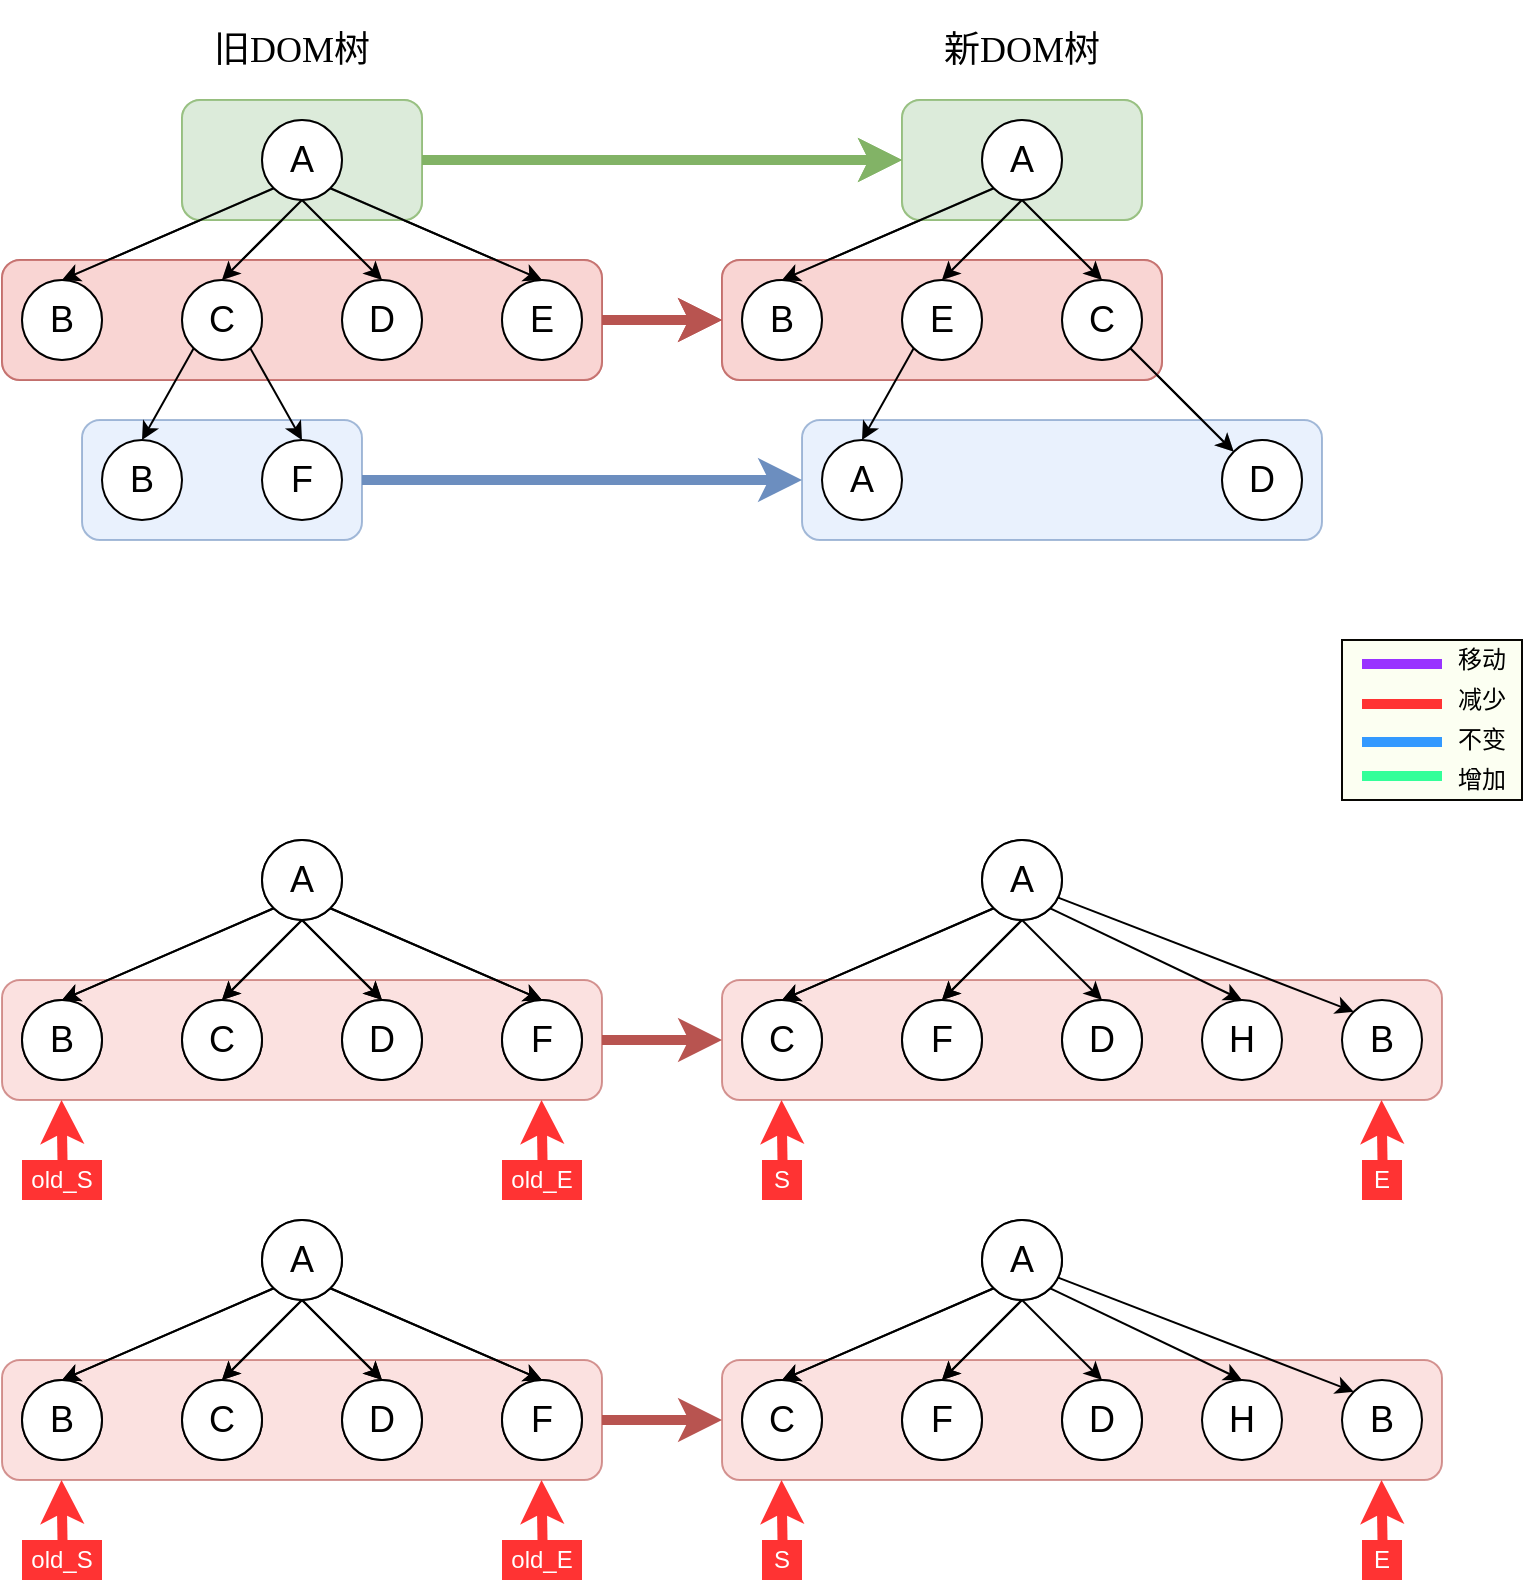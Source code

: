 <mxfile version="14.2.7" type="github">
  <diagram id="vv8O67tImIsYpwHOuYqv" name="Page-1">
    <mxGraphModel dx="1550" dy="836" grid="1" gridSize="10" guides="1" tooltips="1" connect="1" arrows="1" fold="1" page="1" pageScale="1" pageWidth="827" pageHeight="1169" math="0" shadow="0">
      <root>
        <mxCell id="0" />
        <mxCell id="1" parent="0" />
        <mxCell id="xLEmRWIhqkkdyBfKkRF5-9" style="edgeStyle=none;rounded=0;orthogonalLoop=1;jettySize=auto;html=1;exitX=1;exitY=0.5;exitDx=0;exitDy=0;entryX=0;entryY=0.5;entryDx=0;entryDy=0;fillColor=#dae8fc;strokeColor=#6c8ebf;strokeWidth=5;" edge="1" parent="1" source="xLEmRWIhqkkdyBfKkRF5-8" target="DXlCyL1Qz88-cnKDvmDq-8">
          <mxGeometry relative="1" as="geometry" />
        </mxCell>
        <mxCell id="xLEmRWIhqkkdyBfKkRF5-8" value="" style="rounded=1;whiteSpace=wrap;html=1;fillColor=#dae8fc;strokeColor=#6c8ebf;opacity=60;" vertex="1" parent="1">
          <mxGeometry x="80" y="250" width="140" height="60" as="geometry" />
        </mxCell>
        <mxCell id="DXlCyL1Qz88-cnKDvmDq-97" value="" style="rounded=1;whiteSpace=wrap;html=1;fillColor=#f8cecc;strokeColor=#b85450;opacity=60;" parent="1" vertex="1">
          <mxGeometry x="40" y="530" width="300" height="60" as="geometry" />
        </mxCell>
        <mxCell id="DXlCyL1Qz88-cnKDvmDq-98" value="" style="rounded=1;whiteSpace=wrap;html=1;fillColor=#f8cecc;strokeColor=#b85450;opacity=60;" parent="1" vertex="1">
          <mxGeometry x="400" y="530" width="360" height="60" as="geometry" />
        </mxCell>
        <mxCell id="DXlCyL1Qz88-cnKDvmDq-99" style="edgeStyle=orthogonalEdgeStyle;rounded=0;orthogonalLoop=1;jettySize=auto;html=1;exitX=1;exitY=0.5;exitDx=0;exitDy=0;entryX=0;entryY=0.5;entryDx=0;entryDy=0;strokeWidth=5;fillColor=#f8cecc;strokeColor=#b85450;" parent="1" edge="1">
          <mxGeometry relative="1" as="geometry">
            <mxPoint x="340" y="560" as="sourcePoint" />
            <mxPoint x="400" y="560" as="targetPoint" />
          </mxGeometry>
        </mxCell>
        <mxCell id="DXlCyL1Qz88-cnKDvmDq-34" value="" style="rounded=1;whiteSpace=wrap;html=1;fillColor=#f8cecc;strokeColor=#b85450;opacity=60;" parent="1" vertex="1">
          <mxGeometry x="400" y="170" width="220" height="60" as="geometry" />
        </mxCell>
        <mxCell id="DXlCyL1Qz88-cnKDvmDq-33" value="" style="rounded=1;whiteSpace=wrap;html=1;fillColor=#f8cecc;strokeColor=#b85450;opacity=60;" parent="1" vertex="1">
          <mxGeometry x="40" y="170" width="300" height="60" as="geometry" />
        </mxCell>
        <mxCell id="DXlCyL1Qz88-cnKDvmDq-30" value="" style="rounded=1;whiteSpace=wrap;html=1;fillColor=#d5e8d4;strokeColor=#82b366;opacity=60;" parent="1" vertex="1">
          <mxGeometry x="130" y="90" width="120" height="60" as="geometry" />
        </mxCell>
        <mxCell id="DXlCyL1Qz88-cnKDvmDq-31" value="" style="rounded=1;whiteSpace=wrap;html=1;fillColor=#d5e8d4;strokeColor=#82b366;opacity=60;" parent="1" vertex="1">
          <mxGeometry x="490" y="90" width="120" height="60" as="geometry" />
        </mxCell>
        <mxCell id="V1IsNGdMlHH5mV4LZ8SK-8" style="rounded=0;orthogonalLoop=1;jettySize=auto;html=1;exitX=0;exitY=1;exitDx=0;exitDy=0;entryX=0.5;entryY=0;entryDx=0;entryDy=0;" parent="1" source="V1IsNGdMlHH5mV4LZ8SK-2" target="V1IsNGdMlHH5mV4LZ8SK-4" edge="1">
          <mxGeometry relative="1" as="geometry" />
        </mxCell>
        <mxCell id="V1IsNGdMlHH5mV4LZ8SK-9" style="edgeStyle=none;rounded=0;orthogonalLoop=1;jettySize=auto;html=1;exitX=0.5;exitY=1;exitDx=0;exitDy=0;entryX=0.5;entryY=0;entryDx=0;entryDy=0;" parent="1" source="V1IsNGdMlHH5mV4LZ8SK-2" target="V1IsNGdMlHH5mV4LZ8SK-5" edge="1">
          <mxGeometry relative="1" as="geometry" />
        </mxCell>
        <mxCell id="V1IsNGdMlHH5mV4LZ8SK-10" style="edgeStyle=none;rounded=0;orthogonalLoop=1;jettySize=auto;html=1;exitX=0.5;exitY=1;exitDx=0;exitDy=0;entryX=0.5;entryY=0;entryDx=0;entryDy=0;" parent="1" source="V1IsNGdMlHH5mV4LZ8SK-2" target="V1IsNGdMlHH5mV4LZ8SK-6" edge="1">
          <mxGeometry relative="1" as="geometry" />
        </mxCell>
        <mxCell id="V1IsNGdMlHH5mV4LZ8SK-11" style="edgeStyle=none;rounded=0;orthogonalLoop=1;jettySize=auto;html=1;exitX=1;exitY=1;exitDx=0;exitDy=0;entryX=0.5;entryY=0;entryDx=0;entryDy=0;" parent="1" source="V1IsNGdMlHH5mV4LZ8SK-2" target="V1IsNGdMlHH5mV4LZ8SK-7" edge="1">
          <mxGeometry relative="1" as="geometry" />
        </mxCell>
        <mxCell id="V1IsNGdMlHH5mV4LZ8SK-2" value="&lt;font style=&quot;font-size: 18px&quot;&gt;A&lt;/font&gt;" style="ellipse;whiteSpace=wrap;html=1;aspect=fixed;" parent="1" vertex="1">
          <mxGeometry x="170" y="100" width="40" height="40" as="geometry" />
        </mxCell>
        <mxCell id="V1IsNGdMlHH5mV4LZ8SK-4" value="&lt;font style=&quot;font-size: 18px&quot;&gt;B&lt;/font&gt;" style="ellipse;whiteSpace=wrap;html=1;aspect=fixed;" parent="1" vertex="1">
          <mxGeometry x="50" y="180" width="40" height="40" as="geometry" />
        </mxCell>
        <mxCell id="V1IsNGdMlHH5mV4LZ8SK-5" value="&lt;font style=&quot;font-size: 18px&quot;&gt;C&lt;/font&gt;" style="ellipse;whiteSpace=wrap;html=1;aspect=fixed;" parent="1" vertex="1">
          <mxGeometry x="130" y="180" width="40" height="40" as="geometry" />
        </mxCell>
        <mxCell id="V1IsNGdMlHH5mV4LZ8SK-6" value="&lt;font style=&quot;font-size: 18px&quot;&gt;D&lt;/font&gt;" style="ellipse;whiteSpace=wrap;html=1;aspect=fixed;" parent="1" vertex="1">
          <mxGeometry x="210" y="180" width="40" height="40" as="geometry" />
        </mxCell>
        <mxCell id="V1IsNGdMlHH5mV4LZ8SK-7" value="&lt;font style=&quot;font-size: 18px&quot;&gt;E&lt;/font&gt;" style="ellipse;whiteSpace=wrap;html=1;aspect=fixed;" parent="1" vertex="1">
          <mxGeometry x="290" y="180" width="40" height="40" as="geometry" />
        </mxCell>
        <mxCell id="V1IsNGdMlHH5mV4LZ8SK-13" style="rounded=0;orthogonalLoop=1;jettySize=auto;html=1;exitX=0;exitY=1;exitDx=0;exitDy=0;entryX=0.5;entryY=0;entryDx=0;entryDy=0;" parent="1" source="V1IsNGdMlHH5mV4LZ8SK-17" target="V1IsNGdMlHH5mV4LZ8SK-18" edge="1">
          <mxGeometry relative="1" as="geometry" />
        </mxCell>
        <mxCell id="V1IsNGdMlHH5mV4LZ8SK-14" style="edgeStyle=none;rounded=0;orthogonalLoop=1;jettySize=auto;html=1;exitX=0.5;exitY=1;exitDx=0;exitDy=0;entryX=0.5;entryY=0;entryDx=0;entryDy=0;" parent="1" source="V1IsNGdMlHH5mV4LZ8SK-17" target="V1IsNGdMlHH5mV4LZ8SK-19" edge="1">
          <mxGeometry relative="1" as="geometry" />
        </mxCell>
        <mxCell id="V1IsNGdMlHH5mV4LZ8SK-15" style="edgeStyle=none;rounded=0;orthogonalLoop=1;jettySize=auto;html=1;exitX=0.5;exitY=1;exitDx=0;exitDy=0;entryX=0.5;entryY=0;entryDx=0;entryDy=0;" parent="1" source="V1IsNGdMlHH5mV4LZ8SK-17" target="V1IsNGdMlHH5mV4LZ8SK-20" edge="1">
          <mxGeometry relative="1" as="geometry" />
        </mxCell>
        <mxCell id="V1IsNGdMlHH5mV4LZ8SK-16" style="edgeStyle=none;rounded=0;orthogonalLoop=1;jettySize=auto;html=1;exitX=1;exitY=1;exitDx=0;exitDy=0;entryX=0;entryY=0;entryDx=0;entryDy=0;" parent="1" source="V1IsNGdMlHH5mV4LZ8SK-20" target="V1IsNGdMlHH5mV4LZ8SK-21" edge="1">
          <mxGeometry relative="1" as="geometry" />
        </mxCell>
        <mxCell id="V1IsNGdMlHH5mV4LZ8SK-17" value="&lt;font style=&quot;font-size: 18px&quot;&gt;A&lt;/font&gt;" style="ellipse;whiteSpace=wrap;html=1;aspect=fixed;" parent="1" vertex="1">
          <mxGeometry x="530" y="100" width="40" height="40" as="geometry" />
        </mxCell>
        <mxCell id="V1IsNGdMlHH5mV4LZ8SK-18" value="&lt;font style=&quot;font-size: 18px&quot;&gt;B&lt;/font&gt;" style="ellipse;whiteSpace=wrap;html=1;aspect=fixed;" parent="1" vertex="1">
          <mxGeometry x="410" y="180" width="40" height="40" as="geometry" />
        </mxCell>
        <mxCell id="V1IsNGdMlHH5mV4LZ8SK-19" value="&lt;font style=&quot;font-size: 18px&quot;&gt;E&lt;/font&gt;" style="ellipse;whiteSpace=wrap;html=1;aspect=fixed;" parent="1" vertex="1">
          <mxGeometry x="490" y="180" width="40" height="40" as="geometry" />
        </mxCell>
        <mxCell id="V1IsNGdMlHH5mV4LZ8SK-20" value="&lt;font style=&quot;font-size: 18px&quot;&gt;C&lt;/font&gt;" style="ellipse;whiteSpace=wrap;html=1;aspect=fixed;" parent="1" vertex="1">
          <mxGeometry x="570" y="180" width="40" height="40" as="geometry" />
        </mxCell>
        <mxCell id="V1IsNGdMlHH5mV4LZ8SK-21" value="&lt;font style=&quot;font-size: 18px&quot;&gt;D&lt;/font&gt;" style="ellipse;whiteSpace=wrap;html=1;aspect=fixed;" parent="1" vertex="1">
          <mxGeometry x="650" y="260" width="40" height="40" as="geometry" />
        </mxCell>
        <mxCell id="DXlCyL1Qz88-cnKDvmDq-4" style="edgeStyle=orthogonalEdgeStyle;rounded=0;orthogonalLoop=1;jettySize=auto;html=1;exitX=1;exitY=0.5;exitDx=0;exitDy=0;entryX=0;entryY=0.5;entryDx=0;entryDy=0;fillColor=#d5e8d4;strokeColor=#82b366;strokeWidth=5;" parent="1" source="DXlCyL1Qz88-cnKDvmDq-2" target="DXlCyL1Qz88-cnKDvmDq-3" edge="1">
          <mxGeometry relative="1" as="geometry" />
        </mxCell>
        <mxCell id="DXlCyL1Qz88-cnKDvmDq-2" value="" style="rounded=1;whiteSpace=wrap;html=1;fillColor=#d5e8d4;strokeColor=#82b366;opacity=60;" parent="1" vertex="1">
          <mxGeometry x="130" y="90" width="120" height="60" as="geometry" />
        </mxCell>
        <mxCell id="DXlCyL1Qz88-cnKDvmDq-3" value="" style="rounded=1;whiteSpace=wrap;html=1;fillColor=#d5e8d4;strokeColor=#82b366;opacity=60;" parent="1" vertex="1">
          <mxGeometry x="490" y="90" width="120" height="60" as="geometry" />
        </mxCell>
        <mxCell id="DXlCyL1Qz88-cnKDvmDq-7" style="edgeStyle=orthogonalEdgeStyle;rounded=0;orthogonalLoop=1;jettySize=auto;html=1;exitX=1;exitY=0.5;exitDx=0;exitDy=0;entryX=0;entryY=0.5;entryDx=0;entryDy=0;strokeWidth=5;fillColor=#f8cecc;strokeColor=#b85450;" parent="1" source="DXlCyL1Qz88-cnKDvmDq-5" target="DXlCyL1Qz88-cnKDvmDq-6" edge="1">
          <mxGeometry relative="1" as="geometry" />
        </mxCell>
        <mxCell id="DXlCyL1Qz88-cnKDvmDq-5" value="" style="rounded=1;whiteSpace=wrap;html=1;fillColor=#f8cecc;strokeColor=#b85450;opacity=60;" parent="1" vertex="1">
          <mxGeometry x="40" y="170" width="300" height="60" as="geometry" />
        </mxCell>
        <mxCell id="DXlCyL1Qz88-cnKDvmDq-6" value="" style="rounded=1;whiteSpace=wrap;html=1;fillColor=#f8cecc;strokeColor=#b85450;opacity=60;" parent="1" vertex="1">
          <mxGeometry x="400" y="170" width="220" height="60" as="geometry" />
        </mxCell>
        <mxCell id="DXlCyL1Qz88-cnKDvmDq-8" value="" style="rounded=1;whiteSpace=wrap;html=1;fillColor=#dae8fc;strokeColor=#6c8ebf;opacity=60;" parent="1" vertex="1">
          <mxGeometry x="440" y="250" width="260" height="60" as="geometry" />
        </mxCell>
        <mxCell id="DXlCyL1Qz88-cnKDvmDq-11" style="rounded=0;orthogonalLoop=1;jettySize=auto;html=1;exitX=0;exitY=1;exitDx=0;exitDy=0;entryX=0.5;entryY=0;entryDx=0;entryDy=0;" parent="1" source="DXlCyL1Qz88-cnKDvmDq-15" target="DXlCyL1Qz88-cnKDvmDq-16" edge="1">
          <mxGeometry relative="1" as="geometry" />
        </mxCell>
        <mxCell id="DXlCyL1Qz88-cnKDvmDq-12" style="edgeStyle=none;rounded=0;orthogonalLoop=1;jettySize=auto;html=1;exitX=0.5;exitY=1;exitDx=0;exitDy=0;entryX=0.5;entryY=0;entryDx=0;entryDy=0;" parent="1" source="DXlCyL1Qz88-cnKDvmDq-15" target="DXlCyL1Qz88-cnKDvmDq-17" edge="1">
          <mxGeometry relative="1" as="geometry" />
        </mxCell>
        <mxCell id="DXlCyL1Qz88-cnKDvmDq-13" style="edgeStyle=none;rounded=0;orthogonalLoop=1;jettySize=auto;html=1;exitX=0.5;exitY=1;exitDx=0;exitDy=0;entryX=0.5;entryY=0;entryDx=0;entryDy=0;" parent="1" source="DXlCyL1Qz88-cnKDvmDq-15" target="DXlCyL1Qz88-cnKDvmDq-18" edge="1">
          <mxGeometry relative="1" as="geometry" />
        </mxCell>
        <mxCell id="DXlCyL1Qz88-cnKDvmDq-14" style="edgeStyle=none;rounded=0;orthogonalLoop=1;jettySize=auto;html=1;exitX=1;exitY=1;exitDx=0;exitDy=0;entryX=0.5;entryY=0;entryDx=0;entryDy=0;" parent="1" source="DXlCyL1Qz88-cnKDvmDq-15" target="DXlCyL1Qz88-cnKDvmDq-19" edge="1">
          <mxGeometry relative="1" as="geometry" />
        </mxCell>
        <mxCell id="DXlCyL1Qz88-cnKDvmDq-15" value="&lt;font style=&quot;font-size: 18px&quot;&gt;A&lt;/font&gt;" style="ellipse;whiteSpace=wrap;html=1;aspect=fixed;" parent="1" vertex="1">
          <mxGeometry x="170" y="100" width="40" height="40" as="geometry" />
        </mxCell>
        <mxCell id="DXlCyL1Qz88-cnKDvmDq-16" value="&lt;font style=&quot;font-size: 18px&quot;&gt;B&lt;/font&gt;" style="ellipse;whiteSpace=wrap;html=1;aspect=fixed;" parent="1" vertex="1">
          <mxGeometry x="50" y="180" width="40" height="40" as="geometry" />
        </mxCell>
        <mxCell id="xLEmRWIhqkkdyBfKkRF5-3" style="rounded=0;orthogonalLoop=1;jettySize=auto;html=1;exitX=0;exitY=1;exitDx=0;exitDy=0;entryX=0.5;entryY=0;entryDx=0;entryDy=0;" edge="1" parent="1" source="DXlCyL1Qz88-cnKDvmDq-17" target="xLEmRWIhqkkdyBfKkRF5-2">
          <mxGeometry relative="1" as="geometry" />
        </mxCell>
        <mxCell id="xLEmRWIhqkkdyBfKkRF5-5" style="edgeStyle=none;rounded=0;orthogonalLoop=1;jettySize=auto;html=1;exitX=1;exitY=1;exitDx=0;exitDy=0;entryX=0.5;entryY=0;entryDx=0;entryDy=0;" edge="1" parent="1" source="DXlCyL1Qz88-cnKDvmDq-17" target="xLEmRWIhqkkdyBfKkRF5-4">
          <mxGeometry relative="1" as="geometry" />
        </mxCell>
        <mxCell id="DXlCyL1Qz88-cnKDvmDq-17" value="&lt;font style=&quot;font-size: 18px&quot;&gt;C&lt;/font&gt;" style="ellipse;whiteSpace=wrap;html=1;aspect=fixed;" parent="1" vertex="1">
          <mxGeometry x="130" y="180" width="40" height="40" as="geometry" />
        </mxCell>
        <mxCell id="DXlCyL1Qz88-cnKDvmDq-18" value="&lt;font style=&quot;font-size: 18px&quot;&gt;D&lt;/font&gt;" style="ellipse;whiteSpace=wrap;html=1;aspect=fixed;" parent="1" vertex="1">
          <mxGeometry x="210" y="180" width="40" height="40" as="geometry" />
        </mxCell>
        <mxCell id="DXlCyL1Qz88-cnKDvmDq-19" value="&lt;font style=&quot;font-size: 18px&quot;&gt;E&lt;/font&gt;" style="ellipse;whiteSpace=wrap;html=1;aspect=fixed;" parent="1" vertex="1">
          <mxGeometry x="290" y="180" width="40" height="40" as="geometry" />
        </mxCell>
        <mxCell id="DXlCyL1Qz88-cnKDvmDq-20" style="rounded=0;orthogonalLoop=1;jettySize=auto;html=1;exitX=0;exitY=1;exitDx=0;exitDy=0;entryX=0.5;entryY=0;entryDx=0;entryDy=0;" parent="1" source="DXlCyL1Qz88-cnKDvmDq-24" target="DXlCyL1Qz88-cnKDvmDq-25" edge="1">
          <mxGeometry relative="1" as="geometry" />
        </mxCell>
        <mxCell id="DXlCyL1Qz88-cnKDvmDq-21" style="edgeStyle=none;rounded=0;orthogonalLoop=1;jettySize=auto;html=1;exitX=0.5;exitY=1;exitDx=0;exitDy=0;entryX=0.5;entryY=0;entryDx=0;entryDy=0;" parent="1" source="DXlCyL1Qz88-cnKDvmDq-24" target="DXlCyL1Qz88-cnKDvmDq-26" edge="1">
          <mxGeometry relative="1" as="geometry" />
        </mxCell>
        <mxCell id="DXlCyL1Qz88-cnKDvmDq-22" style="edgeStyle=none;rounded=0;orthogonalLoop=1;jettySize=auto;html=1;exitX=0.5;exitY=1;exitDx=0;exitDy=0;entryX=0.5;entryY=0;entryDx=0;entryDy=0;" parent="1" source="DXlCyL1Qz88-cnKDvmDq-24" target="DXlCyL1Qz88-cnKDvmDq-27" edge="1">
          <mxGeometry relative="1" as="geometry" />
        </mxCell>
        <mxCell id="DXlCyL1Qz88-cnKDvmDq-23" style="edgeStyle=none;rounded=0;orthogonalLoop=1;jettySize=auto;html=1;exitX=1;exitY=1;exitDx=0;exitDy=0;entryX=0;entryY=0;entryDx=0;entryDy=0;" parent="1" source="DXlCyL1Qz88-cnKDvmDq-27" target="DXlCyL1Qz88-cnKDvmDq-28" edge="1">
          <mxGeometry relative="1" as="geometry" />
        </mxCell>
        <mxCell id="DXlCyL1Qz88-cnKDvmDq-24" value="&lt;font style=&quot;font-size: 18px&quot;&gt;A&lt;/font&gt;" style="ellipse;whiteSpace=wrap;html=1;aspect=fixed;" parent="1" vertex="1">
          <mxGeometry x="530" y="100" width="40" height="40" as="geometry" />
        </mxCell>
        <mxCell id="DXlCyL1Qz88-cnKDvmDq-25" value="&lt;font style=&quot;font-size: 18px&quot;&gt;B&lt;/font&gt;" style="ellipse;whiteSpace=wrap;html=1;aspect=fixed;" parent="1" vertex="1">
          <mxGeometry x="410" y="180" width="40" height="40" as="geometry" />
        </mxCell>
        <mxCell id="xLEmRWIhqkkdyBfKkRF5-6" style="edgeStyle=none;rounded=0;orthogonalLoop=1;jettySize=auto;html=1;exitX=0;exitY=1;exitDx=0;exitDy=0;entryX=0.5;entryY=0;entryDx=0;entryDy=0;" edge="1" parent="1" source="DXlCyL1Qz88-cnKDvmDq-26" target="xLEmRWIhqkkdyBfKkRF5-7">
          <mxGeometry relative="1" as="geometry">
            <mxPoint x="480" y="270" as="targetPoint" />
          </mxGeometry>
        </mxCell>
        <mxCell id="DXlCyL1Qz88-cnKDvmDq-26" value="&lt;font style=&quot;font-size: 18px&quot;&gt;E&lt;/font&gt;" style="ellipse;whiteSpace=wrap;html=1;aspect=fixed;" parent="1" vertex="1">
          <mxGeometry x="490" y="180" width="40" height="40" as="geometry" />
        </mxCell>
        <mxCell id="DXlCyL1Qz88-cnKDvmDq-27" value="&lt;font style=&quot;font-size: 18px&quot;&gt;C&lt;/font&gt;" style="ellipse;whiteSpace=wrap;html=1;aspect=fixed;" parent="1" vertex="1">
          <mxGeometry x="570" y="180" width="40" height="40" as="geometry" />
        </mxCell>
        <mxCell id="DXlCyL1Qz88-cnKDvmDq-28" value="&lt;font style=&quot;font-size: 18px&quot;&gt;D&lt;/font&gt;" style="ellipse;whiteSpace=wrap;html=1;aspect=fixed;" parent="1" vertex="1">
          <mxGeometry x="650" y="260" width="40" height="40" as="geometry" />
        </mxCell>
        <mxCell id="DXlCyL1Qz88-cnKDvmDq-29" style="edgeStyle=orthogonalEdgeStyle;rounded=0;orthogonalLoop=1;jettySize=auto;html=1;exitX=1;exitY=0.5;exitDx=0;exitDy=0;entryX=0;entryY=0.5;entryDx=0;entryDy=0;fillColor=#d5e8d4;strokeColor=#82b366;strokeWidth=5;" parent="1" source="DXlCyL1Qz88-cnKDvmDq-30" target="DXlCyL1Qz88-cnKDvmDq-31" edge="1">
          <mxGeometry relative="1" as="geometry" />
        </mxCell>
        <mxCell id="DXlCyL1Qz88-cnKDvmDq-32" style="edgeStyle=orthogonalEdgeStyle;rounded=0;orthogonalLoop=1;jettySize=auto;html=1;exitX=1;exitY=0.5;exitDx=0;exitDy=0;entryX=0;entryY=0.5;entryDx=0;entryDy=0;strokeWidth=5;fillColor=#f8cecc;strokeColor=#b85450;" parent="1" source="DXlCyL1Qz88-cnKDvmDq-33" target="DXlCyL1Qz88-cnKDvmDq-34" edge="1">
          <mxGeometry relative="1" as="geometry" />
        </mxCell>
        <mxCell id="DXlCyL1Qz88-cnKDvmDq-37" value="&lt;font face=&quot;Times New Roman&quot; style=&quot;font-size: 18px&quot;&gt;新DOM树&lt;/font&gt;" style="text;html=1;strokeColor=none;fillColor=none;align=center;verticalAlign=middle;whiteSpace=wrap;rounded=0;" parent="1" vertex="1">
          <mxGeometry x="495" y="40" width="110" height="50" as="geometry" />
        </mxCell>
        <mxCell id="DXlCyL1Qz88-cnKDvmDq-38" value="&lt;font face=&quot;Times New Roman&quot; style=&quot;font-size: 18px&quot;&gt;旧DOM树&lt;/font&gt;" style="text;html=1;strokeColor=none;fillColor=none;align=center;verticalAlign=middle;whiteSpace=wrap;rounded=0;" parent="1" vertex="1">
          <mxGeometry x="130" y="40" width="110" height="50" as="geometry" />
        </mxCell>
        <mxCell id="DXlCyL1Qz88-cnKDvmDq-39" style="rounded=0;orthogonalLoop=1;jettySize=auto;html=1;exitX=0;exitY=1;exitDx=0;exitDy=0;entryX=0.5;entryY=0;entryDx=0;entryDy=0;" parent="1" source="DXlCyL1Qz88-cnKDvmDq-43" target="DXlCyL1Qz88-cnKDvmDq-44" edge="1">
          <mxGeometry relative="1" as="geometry" />
        </mxCell>
        <mxCell id="DXlCyL1Qz88-cnKDvmDq-40" style="edgeStyle=none;rounded=0;orthogonalLoop=1;jettySize=auto;html=1;exitX=0.5;exitY=1;exitDx=0;exitDy=0;entryX=0.5;entryY=0;entryDx=0;entryDy=0;" parent="1" source="DXlCyL1Qz88-cnKDvmDq-43" target="DXlCyL1Qz88-cnKDvmDq-45" edge="1">
          <mxGeometry relative="1" as="geometry" />
        </mxCell>
        <mxCell id="DXlCyL1Qz88-cnKDvmDq-41" style="edgeStyle=none;rounded=0;orthogonalLoop=1;jettySize=auto;html=1;exitX=0.5;exitY=1;exitDx=0;exitDy=0;entryX=0.5;entryY=0;entryDx=0;entryDy=0;" parent="1" source="DXlCyL1Qz88-cnKDvmDq-43" target="DXlCyL1Qz88-cnKDvmDq-46" edge="1">
          <mxGeometry relative="1" as="geometry" />
        </mxCell>
        <mxCell id="DXlCyL1Qz88-cnKDvmDq-42" style="edgeStyle=none;rounded=0;orthogonalLoop=1;jettySize=auto;html=1;exitX=1;exitY=1;exitDx=0;exitDy=0;entryX=0.5;entryY=0;entryDx=0;entryDy=0;" parent="1" source="DXlCyL1Qz88-cnKDvmDq-43" target="DXlCyL1Qz88-cnKDvmDq-47" edge="1">
          <mxGeometry relative="1" as="geometry" />
        </mxCell>
        <mxCell id="DXlCyL1Qz88-cnKDvmDq-43" value="&lt;font style=&quot;font-size: 18px&quot;&gt;A&lt;/font&gt;" style="ellipse;whiteSpace=wrap;html=1;aspect=fixed;" parent="1" vertex="1">
          <mxGeometry x="170" y="460" width="40" height="40" as="geometry" />
        </mxCell>
        <mxCell id="DXlCyL1Qz88-cnKDvmDq-44" value="&lt;font style=&quot;font-size: 18px&quot;&gt;B&lt;/font&gt;" style="ellipse;whiteSpace=wrap;html=1;aspect=fixed;" parent="1" vertex="1">
          <mxGeometry x="50" y="540" width="40" height="40" as="geometry" />
        </mxCell>
        <mxCell id="DXlCyL1Qz88-cnKDvmDq-45" value="&lt;font style=&quot;font-size: 18px&quot;&gt;C&lt;/font&gt;" style="ellipse;whiteSpace=wrap;html=1;aspect=fixed;" parent="1" vertex="1">
          <mxGeometry x="130" y="540" width="40" height="40" as="geometry" />
        </mxCell>
        <mxCell id="DXlCyL1Qz88-cnKDvmDq-46" value="&lt;font style=&quot;font-size: 18px&quot;&gt;D&lt;/font&gt;" style="ellipse;whiteSpace=wrap;html=1;aspect=fixed;" parent="1" vertex="1">
          <mxGeometry x="210" y="540" width="40" height="40" as="geometry" />
        </mxCell>
        <mxCell id="DXlCyL1Qz88-cnKDvmDq-47" value="&lt;font style=&quot;font-size: 18px&quot;&gt;E&lt;/font&gt;" style="ellipse;whiteSpace=wrap;html=1;aspect=fixed;" parent="1" vertex="1">
          <mxGeometry x="290" y="540" width="40" height="40" as="geometry" />
        </mxCell>
        <mxCell id="DXlCyL1Qz88-cnKDvmDq-48" style="rounded=0;orthogonalLoop=1;jettySize=auto;html=1;exitX=0;exitY=1;exitDx=0;exitDy=0;entryX=0.5;entryY=0;entryDx=0;entryDy=0;" parent="1" source="DXlCyL1Qz88-cnKDvmDq-52" target="DXlCyL1Qz88-cnKDvmDq-53" edge="1">
          <mxGeometry relative="1" as="geometry" />
        </mxCell>
        <mxCell id="DXlCyL1Qz88-cnKDvmDq-49" style="edgeStyle=none;rounded=0;orthogonalLoop=1;jettySize=auto;html=1;exitX=0.5;exitY=1;exitDx=0;exitDy=0;entryX=0.5;entryY=0;entryDx=0;entryDy=0;" parent="1" source="DXlCyL1Qz88-cnKDvmDq-52" target="DXlCyL1Qz88-cnKDvmDq-54" edge="1">
          <mxGeometry relative="1" as="geometry" />
        </mxCell>
        <mxCell id="DXlCyL1Qz88-cnKDvmDq-50" style="edgeStyle=none;rounded=0;orthogonalLoop=1;jettySize=auto;html=1;exitX=0.5;exitY=1;exitDx=0;exitDy=0;entryX=0.5;entryY=0;entryDx=0;entryDy=0;" parent="1" source="DXlCyL1Qz88-cnKDvmDq-52" target="DXlCyL1Qz88-cnKDvmDq-55" edge="1">
          <mxGeometry relative="1" as="geometry" />
        </mxCell>
        <mxCell id="DXlCyL1Qz88-cnKDvmDq-52" value="&lt;font style=&quot;font-size: 18px&quot;&gt;A&lt;/font&gt;" style="ellipse;whiteSpace=wrap;html=1;aspect=fixed;" parent="1" vertex="1">
          <mxGeometry x="530" y="460" width="40" height="40" as="geometry" />
        </mxCell>
        <mxCell id="DXlCyL1Qz88-cnKDvmDq-53" value="&lt;font style=&quot;font-size: 18px&quot;&gt;B&lt;/font&gt;" style="ellipse;whiteSpace=wrap;html=1;aspect=fixed;" parent="1" vertex="1">
          <mxGeometry x="410" y="540" width="40" height="40" as="geometry" />
        </mxCell>
        <mxCell id="DXlCyL1Qz88-cnKDvmDq-54" value="&lt;font style=&quot;font-size: 18px&quot;&gt;E&lt;/font&gt;" style="ellipse;whiteSpace=wrap;html=1;aspect=fixed;" parent="1" vertex="1">
          <mxGeometry x="490" y="540" width="40" height="40" as="geometry" />
        </mxCell>
        <mxCell id="DXlCyL1Qz88-cnKDvmDq-55" value="&lt;font style=&quot;font-size: 18px&quot;&gt;C&lt;/font&gt;" style="ellipse;whiteSpace=wrap;html=1;aspect=fixed;" parent="1" vertex="1">
          <mxGeometry x="570" y="540" width="40" height="40" as="geometry" />
        </mxCell>
        <mxCell id="DXlCyL1Qz88-cnKDvmDq-65" style="rounded=0;orthogonalLoop=1;jettySize=auto;html=1;exitX=0;exitY=1;exitDx=0;exitDy=0;entryX=0.5;entryY=0;entryDx=0;entryDy=0;" parent="1" source="DXlCyL1Qz88-cnKDvmDq-69" target="DXlCyL1Qz88-cnKDvmDq-70" edge="1">
          <mxGeometry relative="1" as="geometry" />
        </mxCell>
        <mxCell id="DXlCyL1Qz88-cnKDvmDq-66" style="edgeStyle=none;rounded=0;orthogonalLoop=1;jettySize=auto;html=1;exitX=0.5;exitY=1;exitDx=0;exitDy=0;entryX=0.5;entryY=0;entryDx=0;entryDy=0;" parent="1" source="DXlCyL1Qz88-cnKDvmDq-69" target="DXlCyL1Qz88-cnKDvmDq-71" edge="1">
          <mxGeometry relative="1" as="geometry" />
        </mxCell>
        <mxCell id="DXlCyL1Qz88-cnKDvmDq-67" style="edgeStyle=none;rounded=0;orthogonalLoop=1;jettySize=auto;html=1;exitX=0.5;exitY=1;exitDx=0;exitDy=0;entryX=0.5;entryY=0;entryDx=0;entryDy=0;" parent="1" source="DXlCyL1Qz88-cnKDvmDq-69" target="DXlCyL1Qz88-cnKDvmDq-72" edge="1">
          <mxGeometry relative="1" as="geometry" />
        </mxCell>
        <mxCell id="DXlCyL1Qz88-cnKDvmDq-68" style="edgeStyle=none;rounded=0;orthogonalLoop=1;jettySize=auto;html=1;exitX=1;exitY=1;exitDx=0;exitDy=0;entryX=0.5;entryY=0;entryDx=0;entryDy=0;" parent="1" source="DXlCyL1Qz88-cnKDvmDq-69" target="DXlCyL1Qz88-cnKDvmDq-73" edge="1">
          <mxGeometry relative="1" as="geometry" />
        </mxCell>
        <mxCell id="DXlCyL1Qz88-cnKDvmDq-69" value="&lt;font style=&quot;font-size: 18px&quot;&gt;A&lt;/font&gt;" style="ellipse;whiteSpace=wrap;html=1;aspect=fixed;" parent="1" vertex="1">
          <mxGeometry x="170" y="460" width="40" height="40" as="geometry" />
        </mxCell>
        <mxCell id="DXlCyL1Qz88-cnKDvmDq-70" value="&lt;font style=&quot;font-size: 18px&quot;&gt;B&lt;/font&gt;" style="ellipse;whiteSpace=wrap;html=1;aspect=fixed;" parent="1" vertex="1">
          <mxGeometry x="50" y="540" width="40" height="40" as="geometry" />
        </mxCell>
        <mxCell id="DXlCyL1Qz88-cnKDvmDq-71" value="&lt;font style=&quot;font-size: 18px&quot;&gt;C&lt;/font&gt;" style="ellipse;whiteSpace=wrap;html=1;aspect=fixed;" parent="1" vertex="1">
          <mxGeometry x="130" y="540" width="40" height="40" as="geometry" />
        </mxCell>
        <mxCell id="DXlCyL1Qz88-cnKDvmDq-72" value="&lt;font style=&quot;font-size: 18px&quot;&gt;D&lt;/font&gt;" style="ellipse;whiteSpace=wrap;html=1;aspect=fixed;" parent="1" vertex="1">
          <mxGeometry x="210" y="540" width="40" height="40" as="geometry" />
        </mxCell>
        <mxCell id="DXlCyL1Qz88-cnKDvmDq-73" value="&lt;font style=&quot;font-size: 18px&quot;&gt;F&lt;/font&gt;" style="ellipse;whiteSpace=wrap;html=1;aspect=fixed;" parent="1" vertex="1">
          <mxGeometry x="290" y="540" width="40" height="40" as="geometry" />
        </mxCell>
        <mxCell id="DXlCyL1Qz88-cnKDvmDq-74" style="rounded=0;orthogonalLoop=1;jettySize=auto;html=1;exitX=0;exitY=1;exitDx=0;exitDy=0;entryX=0.5;entryY=0;entryDx=0;entryDy=0;" parent="1" source="DXlCyL1Qz88-cnKDvmDq-78" target="DXlCyL1Qz88-cnKDvmDq-79" edge="1">
          <mxGeometry relative="1" as="geometry" />
        </mxCell>
        <mxCell id="DXlCyL1Qz88-cnKDvmDq-75" style="edgeStyle=none;rounded=0;orthogonalLoop=1;jettySize=auto;html=1;exitX=0.5;exitY=1;exitDx=0;exitDy=0;entryX=0.5;entryY=0;entryDx=0;entryDy=0;" parent="1" source="DXlCyL1Qz88-cnKDvmDq-78" target="DXlCyL1Qz88-cnKDvmDq-80" edge="1">
          <mxGeometry relative="1" as="geometry" />
        </mxCell>
        <mxCell id="xLEmRWIhqkkdyBfKkRF5-12" style="edgeStyle=none;rounded=0;orthogonalLoop=1;jettySize=auto;html=1;exitX=1;exitY=1;exitDx=0;exitDy=0;entryX=0.5;entryY=0;entryDx=0;entryDy=0;strokeWidth=1;" edge="1" parent="1" source="DXlCyL1Qz88-cnKDvmDq-78" target="xLEmRWIhqkkdyBfKkRF5-10">
          <mxGeometry relative="1" as="geometry" />
        </mxCell>
        <mxCell id="xLEmRWIhqkkdyBfKkRF5-13" style="edgeStyle=none;rounded=0;orthogonalLoop=1;jettySize=auto;html=1;entryX=0;entryY=0;entryDx=0;entryDy=0;strokeWidth=1;exitX=0.936;exitY=0.714;exitDx=0;exitDy=0;exitPerimeter=0;" edge="1" parent="1" source="DXlCyL1Qz88-cnKDvmDq-78" target="xLEmRWIhqkkdyBfKkRF5-11">
          <mxGeometry relative="1" as="geometry">
            <mxPoint x="570" y="490" as="sourcePoint" />
          </mxGeometry>
        </mxCell>
        <mxCell id="DXlCyL1Qz88-cnKDvmDq-78" value="&lt;font style=&quot;font-size: 18px&quot;&gt;A&lt;/font&gt;" style="ellipse;whiteSpace=wrap;html=1;aspect=fixed;" parent="1" vertex="1">
          <mxGeometry x="530" y="460" width="40" height="40" as="geometry" />
        </mxCell>
        <mxCell id="DXlCyL1Qz88-cnKDvmDq-79" value="&lt;font style=&quot;font-size: 18px&quot;&gt;C&lt;/font&gt;" style="ellipse;whiteSpace=wrap;html=1;aspect=fixed;" parent="1" vertex="1">
          <mxGeometry x="410" y="540" width="40" height="40" as="geometry" />
        </mxCell>
        <mxCell id="DXlCyL1Qz88-cnKDvmDq-80" value="&lt;font style=&quot;font-size: 18px&quot;&gt;F&lt;/font&gt;" style="ellipse;whiteSpace=wrap;html=1;aspect=fixed;" parent="1" vertex="1">
          <mxGeometry x="490" y="540" width="40" height="40" as="geometry" />
        </mxCell>
        <mxCell id="DXlCyL1Qz88-cnKDvmDq-81" value="&lt;font style=&quot;font-size: 18px&quot;&gt;D&lt;/font&gt;" style="ellipse;whiteSpace=wrap;html=1;aspect=fixed;" parent="1" vertex="1">
          <mxGeometry x="570" y="540" width="40" height="40" as="geometry" />
        </mxCell>
        <mxCell id="DXlCyL1Qz88-cnKDvmDq-314" value="" style="rounded=0;whiteSpace=wrap;html=1;strokeColor=#080703;fillColor=#FCFFF2;" parent="1" vertex="1">
          <mxGeometry x="710" y="360" width="90" height="80" as="geometry" />
        </mxCell>
        <mxCell id="DXlCyL1Qz88-cnKDvmDq-315" value="" style="endArrow=none;html=1;strokeColor=#FF3333;strokeWidth=5;fillColor=#FF3333;" parent="1" edge="1">
          <mxGeometry width="50" height="50" relative="1" as="geometry">
            <mxPoint x="720" y="392" as="sourcePoint" />
            <mxPoint x="760" y="392" as="targetPoint" />
          </mxGeometry>
        </mxCell>
        <mxCell id="DXlCyL1Qz88-cnKDvmDq-316" value="" style="endArrow=none;html=1;strokeWidth=5;fillColor=#FF3333;strokeColor=#3399FF;" parent="1" edge="1">
          <mxGeometry width="50" height="50" relative="1" as="geometry">
            <mxPoint x="720" y="411" as="sourcePoint" />
            <mxPoint x="760" y="411" as="targetPoint" />
          </mxGeometry>
        </mxCell>
        <mxCell id="DXlCyL1Qz88-cnKDvmDq-317" value="" style="endArrow=none;html=1;strokeWidth=5;fillColor=#FF3333;strokeColor=#33FF99;" parent="1" edge="1">
          <mxGeometry width="50" height="50" relative="1" as="geometry">
            <mxPoint x="720" y="428" as="sourcePoint" />
            <mxPoint x="760" y="428" as="targetPoint" />
          </mxGeometry>
        </mxCell>
        <mxCell id="DXlCyL1Qz88-cnKDvmDq-318" value="减少" style="text;html=1;strokeColor=none;fillColor=none;align=center;verticalAlign=middle;whiteSpace=wrap;rounded=0;" parent="1" vertex="1">
          <mxGeometry x="760" y="380" width="40" height="20" as="geometry" />
        </mxCell>
        <mxCell id="DXlCyL1Qz88-cnKDvmDq-319" value="不变" style="text;html=1;strokeColor=none;fillColor=none;align=center;verticalAlign=middle;whiteSpace=wrap;rounded=0;" parent="1" vertex="1">
          <mxGeometry x="760" y="400" width="40" height="20" as="geometry" />
        </mxCell>
        <mxCell id="DXlCyL1Qz88-cnKDvmDq-320" value="增加" style="text;html=1;strokeColor=none;fillColor=none;align=center;verticalAlign=middle;whiteSpace=wrap;rounded=0;" parent="1" vertex="1">
          <mxGeometry x="760" y="420" width="40" height="20" as="geometry" />
        </mxCell>
        <mxCell id="DXlCyL1Qz88-cnKDvmDq-321" value="" style="endArrow=none;html=1;strokeWidth=5;fillColor=#FF3333;strokeColor=#9933FF;" parent="1" edge="1">
          <mxGeometry width="50" height="50" relative="1" as="geometry">
            <mxPoint x="720" y="372" as="sourcePoint" />
            <mxPoint x="760" y="372" as="targetPoint" />
          </mxGeometry>
        </mxCell>
        <mxCell id="DXlCyL1Qz88-cnKDvmDq-322" value="移动" style="text;html=1;strokeColor=none;fillColor=none;align=center;verticalAlign=middle;whiteSpace=wrap;rounded=0;" parent="1" vertex="1">
          <mxGeometry x="760" y="360" width="40" height="20" as="geometry" />
        </mxCell>
        <mxCell id="xLEmRWIhqkkdyBfKkRF5-2" value="&lt;font style=&quot;font-size: 18px&quot;&gt;B&lt;/font&gt;" style="ellipse;whiteSpace=wrap;html=1;aspect=fixed;" vertex="1" parent="1">
          <mxGeometry x="90" y="260" width="40" height="40" as="geometry" />
        </mxCell>
        <mxCell id="xLEmRWIhqkkdyBfKkRF5-4" value="&lt;font style=&quot;font-size: 18px&quot;&gt;F&lt;/font&gt;" style="ellipse;whiteSpace=wrap;html=1;aspect=fixed;" vertex="1" parent="1">
          <mxGeometry x="170" y="260" width="40" height="40" as="geometry" />
        </mxCell>
        <mxCell id="xLEmRWIhqkkdyBfKkRF5-7" value="&lt;font style=&quot;font-size: 18px&quot;&gt;A&lt;/font&gt;" style="ellipse;whiteSpace=wrap;html=1;aspect=fixed;" vertex="1" parent="1">
          <mxGeometry x="450" y="260" width="40" height="40" as="geometry" />
        </mxCell>
        <mxCell id="xLEmRWIhqkkdyBfKkRF5-10" value="&lt;font style=&quot;font-size: 18px&quot;&gt;H&lt;/font&gt;" style="ellipse;whiteSpace=wrap;html=1;aspect=fixed;" vertex="1" parent="1">
          <mxGeometry x="640" y="540" width="40" height="40" as="geometry" />
        </mxCell>
        <mxCell id="xLEmRWIhqkkdyBfKkRF5-11" value="&lt;font style=&quot;font-size: 18px&quot;&gt;B&lt;/font&gt;" style="ellipse;whiteSpace=wrap;html=1;aspect=fixed;" vertex="1" parent="1">
          <mxGeometry x="710" y="540" width="40" height="40" as="geometry" />
        </mxCell>
        <mxCell id="xLEmRWIhqkkdyBfKkRF5-14" value="" style="group" vertex="1" connectable="0" parent="1">
          <mxGeometry x="50" y="590" width="40" height="50" as="geometry" />
        </mxCell>
        <mxCell id="DXlCyL1Qz88-cnKDvmDq-100" value="&lt;font color=&quot;#ffffff&quot;&gt;old_S&lt;/font&gt;" style="text;html=1;align=center;verticalAlign=middle;whiteSpace=wrap;rounded=0;fillColor=#FF3333;" parent="xLEmRWIhqkkdyBfKkRF5-14" vertex="1">
          <mxGeometry y="30" width="40" height="20" as="geometry" />
        </mxCell>
        <mxCell id="DXlCyL1Qz88-cnKDvmDq-104" value="" style="endArrow=classic;html=1;strokeColor=#FF3333;strokeWidth=5;fillColor=#FF3333;" parent="xLEmRWIhqkkdyBfKkRF5-14" edge="1">
          <mxGeometry width="50" height="50" relative="1" as="geometry">
            <mxPoint x="20.25" y="30" as="sourcePoint" />
            <mxPoint x="19.75" as="targetPoint" />
          </mxGeometry>
        </mxCell>
        <mxCell id="xLEmRWIhqkkdyBfKkRF5-17" value="" style="group" vertex="1" connectable="0" parent="1">
          <mxGeometry x="290" y="590" width="40" height="50" as="geometry" />
        </mxCell>
        <mxCell id="DXlCyL1Qz88-cnKDvmDq-106" value="&lt;font color=&quot;#ffffff&quot;&gt;old_E&lt;/font&gt;" style="text;html=1;align=center;verticalAlign=middle;whiteSpace=wrap;rounded=0;fillColor=#FF3333;" parent="xLEmRWIhqkkdyBfKkRF5-17" vertex="1">
          <mxGeometry y="30" width="40" height="20" as="geometry" />
        </mxCell>
        <mxCell id="DXlCyL1Qz88-cnKDvmDq-107" value="" style="endArrow=classic;html=1;strokeColor=#FF3333;strokeWidth=5;fillColor=#FF3333;" parent="xLEmRWIhqkkdyBfKkRF5-17" edge="1">
          <mxGeometry width="50" height="50" relative="1" as="geometry">
            <mxPoint x="20.25" y="30.0" as="sourcePoint" />
            <mxPoint x="19.75" as="targetPoint" />
          </mxGeometry>
        </mxCell>
        <mxCell id="xLEmRWIhqkkdyBfKkRF5-18" value="" style="group" vertex="1" connectable="0" parent="1">
          <mxGeometry x="420" y="590" width="20" height="50" as="geometry" />
        </mxCell>
        <mxCell id="DXlCyL1Qz88-cnKDvmDq-108" value="&lt;font color=&quot;#ffffff&quot;&gt;S&lt;/font&gt;" style="text;html=1;align=center;verticalAlign=middle;whiteSpace=wrap;rounded=0;fillColor=#FF3333;" parent="xLEmRWIhqkkdyBfKkRF5-18" vertex="1">
          <mxGeometry y="30" width="20" height="20" as="geometry" />
        </mxCell>
        <mxCell id="DXlCyL1Qz88-cnKDvmDq-109" value="" style="endArrow=classic;html=1;strokeColor=#FF3333;strokeWidth=5;fillColor=#FF3333;" parent="xLEmRWIhqkkdyBfKkRF5-18" edge="1">
          <mxGeometry width="50" height="50" relative="1" as="geometry">
            <mxPoint x="10.25" y="30.0" as="sourcePoint" />
            <mxPoint x="9.75" as="targetPoint" />
          </mxGeometry>
        </mxCell>
        <mxCell id="xLEmRWIhqkkdyBfKkRF5-19" value="" style="group" vertex="1" connectable="0" parent="1">
          <mxGeometry x="720" y="590" width="20" height="50" as="geometry" />
        </mxCell>
        <mxCell id="DXlCyL1Qz88-cnKDvmDq-110" value="&lt;font color=&quot;#ffffff&quot;&gt;E&lt;/font&gt;" style="text;html=1;align=center;verticalAlign=middle;whiteSpace=wrap;rounded=0;fillColor=#FF3333;" parent="xLEmRWIhqkkdyBfKkRF5-19" vertex="1">
          <mxGeometry y="30" width="20" height="20" as="geometry" />
        </mxCell>
        <mxCell id="DXlCyL1Qz88-cnKDvmDq-111" value="" style="endArrow=classic;html=1;strokeColor=#FF3333;strokeWidth=5;fillColor=#FF3333;" parent="xLEmRWIhqkkdyBfKkRF5-19" edge="1">
          <mxGeometry width="50" height="50" relative="1" as="geometry">
            <mxPoint x="10.25" y="30.0" as="sourcePoint" />
            <mxPoint x="9.75" as="targetPoint" />
          </mxGeometry>
        </mxCell>
        <mxCell id="xLEmRWIhqkkdyBfKkRF5-22" value="" style="rounded=1;whiteSpace=wrap;html=1;fillColor=#f8cecc;strokeColor=#b85450;opacity=60;" vertex="1" parent="1">
          <mxGeometry x="40" y="720" width="300" height="60" as="geometry" />
        </mxCell>
        <mxCell id="xLEmRWIhqkkdyBfKkRF5-23" value="" style="rounded=1;whiteSpace=wrap;html=1;fillColor=#f8cecc;strokeColor=#b85450;opacity=60;" vertex="1" parent="1">
          <mxGeometry x="400" y="720" width="360" height="60" as="geometry" />
        </mxCell>
        <mxCell id="xLEmRWIhqkkdyBfKkRF5-24" style="edgeStyle=orthogonalEdgeStyle;rounded=0;orthogonalLoop=1;jettySize=auto;html=1;exitX=1;exitY=0.5;exitDx=0;exitDy=0;entryX=0;entryY=0.5;entryDx=0;entryDy=0;strokeWidth=5;fillColor=#f8cecc;strokeColor=#b85450;" edge="1" parent="1">
          <mxGeometry relative="1" as="geometry">
            <mxPoint x="340" y="750" as="sourcePoint" />
            <mxPoint x="400" y="750" as="targetPoint" />
          </mxGeometry>
        </mxCell>
        <mxCell id="xLEmRWIhqkkdyBfKkRF5-25" style="rounded=0;orthogonalLoop=1;jettySize=auto;html=1;exitX=0;exitY=1;exitDx=0;exitDy=0;entryX=0.5;entryY=0;entryDx=0;entryDy=0;" edge="1" parent="1" source="xLEmRWIhqkkdyBfKkRF5-29" target="xLEmRWIhqkkdyBfKkRF5-30">
          <mxGeometry relative="1" as="geometry" />
        </mxCell>
        <mxCell id="xLEmRWIhqkkdyBfKkRF5-26" style="edgeStyle=none;rounded=0;orthogonalLoop=1;jettySize=auto;html=1;exitX=0.5;exitY=1;exitDx=0;exitDy=0;entryX=0.5;entryY=0;entryDx=0;entryDy=0;" edge="1" parent="1" source="xLEmRWIhqkkdyBfKkRF5-29" target="xLEmRWIhqkkdyBfKkRF5-31">
          <mxGeometry relative="1" as="geometry" />
        </mxCell>
        <mxCell id="xLEmRWIhqkkdyBfKkRF5-27" style="edgeStyle=none;rounded=0;orthogonalLoop=1;jettySize=auto;html=1;exitX=0.5;exitY=1;exitDx=0;exitDy=0;entryX=0.5;entryY=0;entryDx=0;entryDy=0;" edge="1" parent="1" source="xLEmRWIhqkkdyBfKkRF5-29" target="xLEmRWIhqkkdyBfKkRF5-32">
          <mxGeometry relative="1" as="geometry" />
        </mxCell>
        <mxCell id="xLEmRWIhqkkdyBfKkRF5-28" style="edgeStyle=none;rounded=0;orthogonalLoop=1;jettySize=auto;html=1;exitX=1;exitY=1;exitDx=0;exitDy=0;entryX=0.5;entryY=0;entryDx=0;entryDy=0;" edge="1" parent="1" source="xLEmRWIhqkkdyBfKkRF5-29" target="xLEmRWIhqkkdyBfKkRF5-33">
          <mxGeometry relative="1" as="geometry" />
        </mxCell>
        <mxCell id="xLEmRWIhqkkdyBfKkRF5-29" value="&lt;font style=&quot;font-size: 18px&quot;&gt;A&lt;/font&gt;" style="ellipse;whiteSpace=wrap;html=1;aspect=fixed;" vertex="1" parent="1">
          <mxGeometry x="170" y="650" width="40" height="40" as="geometry" />
        </mxCell>
        <mxCell id="xLEmRWIhqkkdyBfKkRF5-30" value="&lt;font style=&quot;font-size: 18px&quot;&gt;B&lt;/font&gt;" style="ellipse;whiteSpace=wrap;html=1;aspect=fixed;" vertex="1" parent="1">
          <mxGeometry x="50" y="730" width="40" height="40" as="geometry" />
        </mxCell>
        <mxCell id="xLEmRWIhqkkdyBfKkRF5-31" value="&lt;font style=&quot;font-size: 18px&quot;&gt;C&lt;/font&gt;" style="ellipse;whiteSpace=wrap;html=1;aspect=fixed;" vertex="1" parent="1">
          <mxGeometry x="130" y="730" width="40" height="40" as="geometry" />
        </mxCell>
        <mxCell id="xLEmRWIhqkkdyBfKkRF5-32" value="&lt;font style=&quot;font-size: 18px&quot;&gt;D&lt;/font&gt;" style="ellipse;whiteSpace=wrap;html=1;aspect=fixed;" vertex="1" parent="1">
          <mxGeometry x="210" y="730" width="40" height="40" as="geometry" />
        </mxCell>
        <mxCell id="xLEmRWIhqkkdyBfKkRF5-33" value="&lt;font style=&quot;font-size: 18px&quot;&gt;E&lt;/font&gt;" style="ellipse;whiteSpace=wrap;html=1;aspect=fixed;" vertex="1" parent="1">
          <mxGeometry x="290" y="730" width="40" height="40" as="geometry" />
        </mxCell>
        <mxCell id="xLEmRWIhqkkdyBfKkRF5-34" style="rounded=0;orthogonalLoop=1;jettySize=auto;html=1;exitX=0;exitY=1;exitDx=0;exitDy=0;entryX=0.5;entryY=0;entryDx=0;entryDy=0;" edge="1" parent="1" source="xLEmRWIhqkkdyBfKkRF5-37" target="xLEmRWIhqkkdyBfKkRF5-38">
          <mxGeometry relative="1" as="geometry" />
        </mxCell>
        <mxCell id="xLEmRWIhqkkdyBfKkRF5-35" style="edgeStyle=none;rounded=0;orthogonalLoop=1;jettySize=auto;html=1;exitX=0.5;exitY=1;exitDx=0;exitDy=0;entryX=0.5;entryY=0;entryDx=0;entryDy=0;" edge="1" parent="1" source="xLEmRWIhqkkdyBfKkRF5-37" target="xLEmRWIhqkkdyBfKkRF5-39">
          <mxGeometry relative="1" as="geometry" />
        </mxCell>
        <mxCell id="xLEmRWIhqkkdyBfKkRF5-36" style="edgeStyle=none;rounded=0;orthogonalLoop=1;jettySize=auto;html=1;exitX=0.5;exitY=1;exitDx=0;exitDy=0;entryX=0.5;entryY=0;entryDx=0;entryDy=0;" edge="1" parent="1" source="xLEmRWIhqkkdyBfKkRF5-37" target="xLEmRWIhqkkdyBfKkRF5-40">
          <mxGeometry relative="1" as="geometry" />
        </mxCell>
        <mxCell id="xLEmRWIhqkkdyBfKkRF5-37" value="&lt;font style=&quot;font-size: 18px&quot;&gt;A&lt;/font&gt;" style="ellipse;whiteSpace=wrap;html=1;aspect=fixed;" vertex="1" parent="1">
          <mxGeometry x="530" y="650" width="40" height="40" as="geometry" />
        </mxCell>
        <mxCell id="xLEmRWIhqkkdyBfKkRF5-38" value="&lt;font style=&quot;font-size: 18px&quot;&gt;B&lt;/font&gt;" style="ellipse;whiteSpace=wrap;html=1;aspect=fixed;" vertex="1" parent="1">
          <mxGeometry x="410" y="730" width="40" height="40" as="geometry" />
        </mxCell>
        <mxCell id="xLEmRWIhqkkdyBfKkRF5-39" value="&lt;font style=&quot;font-size: 18px&quot;&gt;E&lt;/font&gt;" style="ellipse;whiteSpace=wrap;html=1;aspect=fixed;" vertex="1" parent="1">
          <mxGeometry x="490" y="730" width="40" height="40" as="geometry" />
        </mxCell>
        <mxCell id="xLEmRWIhqkkdyBfKkRF5-40" value="&lt;font style=&quot;font-size: 18px&quot;&gt;C&lt;/font&gt;" style="ellipse;whiteSpace=wrap;html=1;aspect=fixed;" vertex="1" parent="1">
          <mxGeometry x="570" y="730" width="40" height="40" as="geometry" />
        </mxCell>
        <mxCell id="xLEmRWIhqkkdyBfKkRF5-41" style="rounded=0;orthogonalLoop=1;jettySize=auto;html=1;exitX=0;exitY=1;exitDx=0;exitDy=0;entryX=0.5;entryY=0;entryDx=0;entryDy=0;" edge="1" parent="1" source="xLEmRWIhqkkdyBfKkRF5-45" target="xLEmRWIhqkkdyBfKkRF5-46">
          <mxGeometry relative="1" as="geometry" />
        </mxCell>
        <mxCell id="xLEmRWIhqkkdyBfKkRF5-42" style="edgeStyle=none;rounded=0;orthogonalLoop=1;jettySize=auto;html=1;exitX=0.5;exitY=1;exitDx=0;exitDy=0;entryX=0.5;entryY=0;entryDx=0;entryDy=0;" edge="1" parent="1" source="xLEmRWIhqkkdyBfKkRF5-45" target="xLEmRWIhqkkdyBfKkRF5-47">
          <mxGeometry relative="1" as="geometry" />
        </mxCell>
        <mxCell id="xLEmRWIhqkkdyBfKkRF5-43" style="edgeStyle=none;rounded=0;orthogonalLoop=1;jettySize=auto;html=1;exitX=0.5;exitY=1;exitDx=0;exitDy=0;entryX=0.5;entryY=0;entryDx=0;entryDy=0;" edge="1" parent="1" source="xLEmRWIhqkkdyBfKkRF5-45" target="xLEmRWIhqkkdyBfKkRF5-48">
          <mxGeometry relative="1" as="geometry" />
        </mxCell>
        <mxCell id="xLEmRWIhqkkdyBfKkRF5-44" style="edgeStyle=none;rounded=0;orthogonalLoop=1;jettySize=auto;html=1;exitX=1;exitY=1;exitDx=0;exitDy=0;entryX=0.5;entryY=0;entryDx=0;entryDy=0;" edge="1" parent="1" source="xLEmRWIhqkkdyBfKkRF5-45" target="xLEmRWIhqkkdyBfKkRF5-49">
          <mxGeometry relative="1" as="geometry" />
        </mxCell>
        <mxCell id="xLEmRWIhqkkdyBfKkRF5-45" value="&lt;font style=&quot;font-size: 18px&quot;&gt;A&lt;/font&gt;" style="ellipse;whiteSpace=wrap;html=1;aspect=fixed;" vertex="1" parent="1">
          <mxGeometry x="170" y="650" width="40" height="40" as="geometry" />
        </mxCell>
        <mxCell id="xLEmRWIhqkkdyBfKkRF5-46" value="&lt;font style=&quot;font-size: 18px&quot;&gt;B&lt;/font&gt;" style="ellipse;whiteSpace=wrap;html=1;aspect=fixed;" vertex="1" parent="1">
          <mxGeometry x="50" y="730" width="40" height="40" as="geometry" />
        </mxCell>
        <mxCell id="xLEmRWIhqkkdyBfKkRF5-47" value="&lt;font style=&quot;font-size: 18px&quot;&gt;C&lt;/font&gt;" style="ellipse;whiteSpace=wrap;html=1;aspect=fixed;" vertex="1" parent="1">
          <mxGeometry x="130" y="730" width="40" height="40" as="geometry" />
        </mxCell>
        <mxCell id="xLEmRWIhqkkdyBfKkRF5-48" value="&lt;font style=&quot;font-size: 18px&quot;&gt;D&lt;/font&gt;" style="ellipse;whiteSpace=wrap;html=1;aspect=fixed;" vertex="1" parent="1">
          <mxGeometry x="210" y="730" width="40" height="40" as="geometry" />
        </mxCell>
        <mxCell id="xLEmRWIhqkkdyBfKkRF5-49" value="&lt;font style=&quot;font-size: 18px&quot;&gt;F&lt;/font&gt;" style="ellipse;whiteSpace=wrap;html=1;aspect=fixed;" vertex="1" parent="1">
          <mxGeometry x="290" y="730" width="40" height="40" as="geometry" />
        </mxCell>
        <mxCell id="xLEmRWIhqkkdyBfKkRF5-50" style="rounded=0;orthogonalLoop=1;jettySize=auto;html=1;exitX=0;exitY=1;exitDx=0;exitDy=0;entryX=0.5;entryY=0;entryDx=0;entryDy=0;" edge="1" parent="1" source="xLEmRWIhqkkdyBfKkRF5-54" target="xLEmRWIhqkkdyBfKkRF5-55">
          <mxGeometry relative="1" as="geometry" />
        </mxCell>
        <mxCell id="xLEmRWIhqkkdyBfKkRF5-51" style="edgeStyle=none;rounded=0;orthogonalLoop=1;jettySize=auto;html=1;exitX=0.5;exitY=1;exitDx=0;exitDy=0;entryX=0.5;entryY=0;entryDx=0;entryDy=0;" edge="1" parent="1" source="xLEmRWIhqkkdyBfKkRF5-54" target="xLEmRWIhqkkdyBfKkRF5-56">
          <mxGeometry relative="1" as="geometry" />
        </mxCell>
        <mxCell id="xLEmRWIhqkkdyBfKkRF5-52" style="edgeStyle=none;rounded=0;orthogonalLoop=1;jettySize=auto;html=1;exitX=1;exitY=1;exitDx=0;exitDy=0;entryX=0.5;entryY=0;entryDx=0;entryDy=0;strokeWidth=1;" edge="1" parent="1" source="xLEmRWIhqkkdyBfKkRF5-54" target="xLEmRWIhqkkdyBfKkRF5-59">
          <mxGeometry relative="1" as="geometry" />
        </mxCell>
        <mxCell id="xLEmRWIhqkkdyBfKkRF5-53" style="edgeStyle=none;rounded=0;orthogonalLoop=1;jettySize=auto;html=1;entryX=0;entryY=0;entryDx=0;entryDy=0;strokeWidth=1;exitX=0.936;exitY=0.714;exitDx=0;exitDy=0;exitPerimeter=0;" edge="1" parent="1" source="xLEmRWIhqkkdyBfKkRF5-54" target="xLEmRWIhqkkdyBfKkRF5-60">
          <mxGeometry relative="1" as="geometry">
            <mxPoint x="570" y="680" as="sourcePoint" />
          </mxGeometry>
        </mxCell>
        <mxCell id="xLEmRWIhqkkdyBfKkRF5-54" value="&lt;font style=&quot;font-size: 18px&quot;&gt;A&lt;/font&gt;" style="ellipse;whiteSpace=wrap;html=1;aspect=fixed;" vertex="1" parent="1">
          <mxGeometry x="530" y="650" width="40" height="40" as="geometry" />
        </mxCell>
        <mxCell id="xLEmRWIhqkkdyBfKkRF5-55" value="&lt;font style=&quot;font-size: 18px&quot;&gt;C&lt;/font&gt;" style="ellipse;whiteSpace=wrap;html=1;aspect=fixed;" vertex="1" parent="1">
          <mxGeometry x="410" y="730" width="40" height="40" as="geometry" />
        </mxCell>
        <mxCell id="xLEmRWIhqkkdyBfKkRF5-56" value="&lt;font style=&quot;font-size: 18px&quot;&gt;F&lt;/font&gt;" style="ellipse;whiteSpace=wrap;html=1;aspect=fixed;" vertex="1" parent="1">
          <mxGeometry x="490" y="730" width="40" height="40" as="geometry" />
        </mxCell>
        <mxCell id="xLEmRWIhqkkdyBfKkRF5-57" value="&lt;font style=&quot;font-size: 18px&quot;&gt;D&lt;/font&gt;" style="ellipse;whiteSpace=wrap;html=1;aspect=fixed;" vertex="1" parent="1">
          <mxGeometry x="570" y="730" width="40" height="40" as="geometry" />
        </mxCell>
        <mxCell id="xLEmRWIhqkkdyBfKkRF5-59" value="&lt;font style=&quot;font-size: 18px&quot;&gt;H&lt;/font&gt;" style="ellipse;whiteSpace=wrap;html=1;aspect=fixed;" vertex="1" parent="1">
          <mxGeometry x="640" y="730" width="40" height="40" as="geometry" />
        </mxCell>
        <mxCell id="xLEmRWIhqkkdyBfKkRF5-60" value="&lt;font style=&quot;font-size: 18px&quot;&gt;B&lt;/font&gt;" style="ellipse;whiteSpace=wrap;html=1;aspect=fixed;" vertex="1" parent="1">
          <mxGeometry x="710" y="730" width="40" height="40" as="geometry" />
        </mxCell>
        <mxCell id="xLEmRWIhqkkdyBfKkRF5-61" value="" style="group" vertex="1" connectable="0" parent="1">
          <mxGeometry x="50" y="780" width="40" height="50" as="geometry" />
        </mxCell>
        <mxCell id="xLEmRWIhqkkdyBfKkRF5-62" value="&lt;font color=&quot;#ffffff&quot;&gt;old_S&lt;/font&gt;" style="text;html=1;align=center;verticalAlign=middle;whiteSpace=wrap;rounded=0;fillColor=#FF3333;" vertex="1" parent="xLEmRWIhqkkdyBfKkRF5-61">
          <mxGeometry y="30" width="40" height="20" as="geometry" />
        </mxCell>
        <mxCell id="xLEmRWIhqkkdyBfKkRF5-63" value="" style="endArrow=classic;html=1;strokeColor=#FF3333;strokeWidth=5;fillColor=#FF3333;" edge="1" parent="xLEmRWIhqkkdyBfKkRF5-61">
          <mxGeometry width="50" height="50" relative="1" as="geometry">
            <mxPoint x="20.25" y="30" as="sourcePoint" />
            <mxPoint x="19.75" as="targetPoint" />
          </mxGeometry>
        </mxCell>
        <mxCell id="xLEmRWIhqkkdyBfKkRF5-64" value="" style="group" vertex="1" connectable="0" parent="1">
          <mxGeometry x="290" y="780" width="40" height="50" as="geometry" />
        </mxCell>
        <mxCell id="xLEmRWIhqkkdyBfKkRF5-65" value="&lt;font color=&quot;#ffffff&quot;&gt;old_E&lt;/font&gt;" style="text;html=1;align=center;verticalAlign=middle;whiteSpace=wrap;rounded=0;fillColor=#FF3333;" vertex="1" parent="xLEmRWIhqkkdyBfKkRF5-64">
          <mxGeometry y="30" width="40" height="20" as="geometry" />
        </mxCell>
        <mxCell id="xLEmRWIhqkkdyBfKkRF5-66" value="" style="endArrow=classic;html=1;strokeColor=#FF3333;strokeWidth=5;fillColor=#FF3333;" edge="1" parent="xLEmRWIhqkkdyBfKkRF5-64">
          <mxGeometry width="50" height="50" relative="1" as="geometry">
            <mxPoint x="20.25" y="30.0" as="sourcePoint" />
            <mxPoint x="19.75" as="targetPoint" />
          </mxGeometry>
        </mxCell>
        <mxCell id="xLEmRWIhqkkdyBfKkRF5-67" value="" style="group" vertex="1" connectable="0" parent="1">
          <mxGeometry x="420" y="780" width="20" height="50" as="geometry" />
        </mxCell>
        <mxCell id="xLEmRWIhqkkdyBfKkRF5-68" value="&lt;font color=&quot;#ffffff&quot;&gt;S&lt;/font&gt;" style="text;html=1;align=center;verticalAlign=middle;whiteSpace=wrap;rounded=0;fillColor=#FF3333;" vertex="1" parent="xLEmRWIhqkkdyBfKkRF5-67">
          <mxGeometry y="30" width="20" height="20" as="geometry" />
        </mxCell>
        <mxCell id="xLEmRWIhqkkdyBfKkRF5-69" value="" style="endArrow=classic;html=1;strokeColor=#FF3333;strokeWidth=5;fillColor=#FF3333;" edge="1" parent="xLEmRWIhqkkdyBfKkRF5-67">
          <mxGeometry width="50" height="50" relative="1" as="geometry">
            <mxPoint x="10.25" y="30.0" as="sourcePoint" />
            <mxPoint x="9.75" as="targetPoint" />
          </mxGeometry>
        </mxCell>
        <mxCell id="xLEmRWIhqkkdyBfKkRF5-70" value="" style="group" vertex="1" connectable="0" parent="1">
          <mxGeometry x="720" y="780" width="20" height="50" as="geometry" />
        </mxCell>
        <mxCell id="xLEmRWIhqkkdyBfKkRF5-71" value="&lt;font color=&quot;#ffffff&quot;&gt;E&lt;/font&gt;" style="text;html=1;align=center;verticalAlign=middle;whiteSpace=wrap;rounded=0;fillColor=#FF3333;" vertex="1" parent="xLEmRWIhqkkdyBfKkRF5-70">
          <mxGeometry y="30" width="20" height="20" as="geometry" />
        </mxCell>
        <mxCell id="xLEmRWIhqkkdyBfKkRF5-72" value="" style="endArrow=classic;html=1;strokeColor=#FF3333;strokeWidth=5;fillColor=#FF3333;" edge="1" parent="xLEmRWIhqkkdyBfKkRF5-70">
          <mxGeometry width="50" height="50" relative="1" as="geometry">
            <mxPoint x="10.25" y="30.0" as="sourcePoint" />
            <mxPoint x="9.75" as="targetPoint" />
          </mxGeometry>
        </mxCell>
      </root>
    </mxGraphModel>
  </diagram>
</mxfile>
